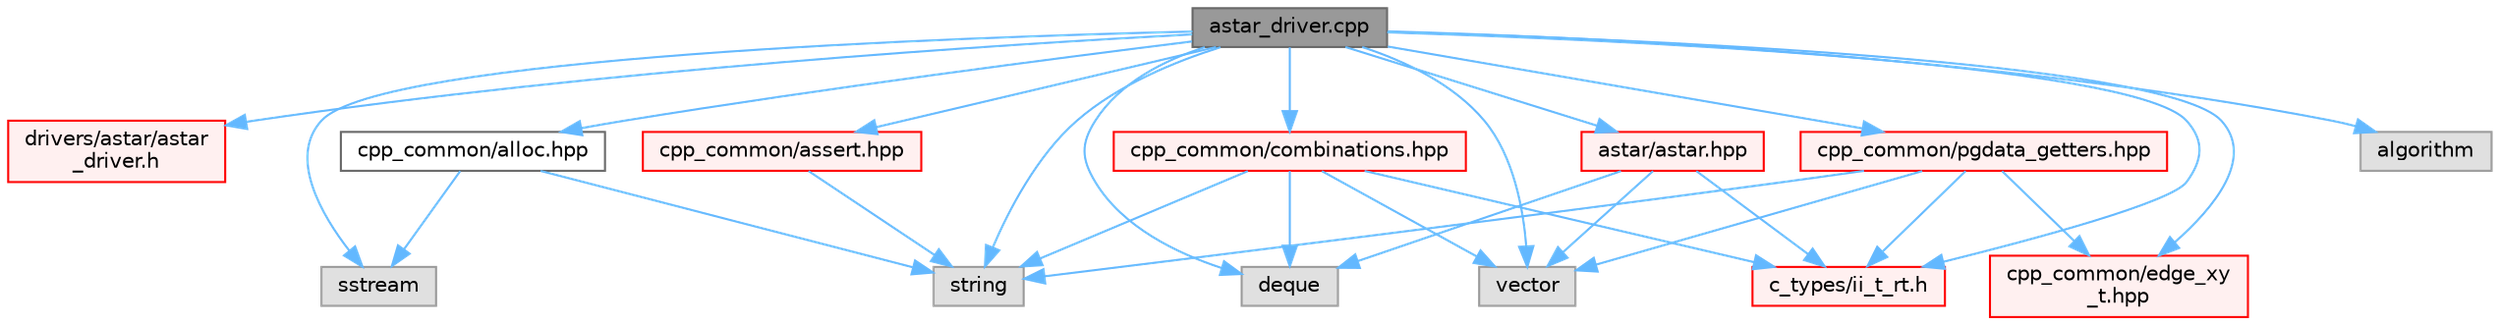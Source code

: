 digraph "astar_driver.cpp"
{
 // LATEX_PDF_SIZE
  bgcolor="transparent";
  edge [fontname=Helvetica,fontsize=10,labelfontname=Helvetica,labelfontsize=10];
  node [fontname=Helvetica,fontsize=10,shape=box,height=0.2,width=0.4];
  Node1 [id="Node000001",label="astar_driver.cpp",height=0.2,width=0.4,color="gray40", fillcolor="grey60", style="filled", fontcolor="black",tooltip=" "];
  Node1 -> Node2 [id="edge1_Node000001_Node000002",color="steelblue1",style="solid",tooltip=" "];
  Node2 [id="Node000002",label="drivers/astar/astar\l_driver.h",height=0.2,width=0.4,color="red", fillcolor="#FFF0F0", style="filled",URL="$astar__driver_8h.html",tooltip=" "];
  Node1 -> Node8 [id="edge2_Node000001_Node000008",color="steelblue1",style="solid",tooltip=" "];
  Node8 [id="Node000008",label="sstream",height=0.2,width=0.4,color="grey60", fillcolor="#E0E0E0", style="filled",tooltip=" "];
  Node1 -> Node9 [id="edge3_Node000001_Node000009",color="steelblue1",style="solid",tooltip=" "];
  Node9 [id="Node000009",label="deque",height=0.2,width=0.4,color="grey60", fillcolor="#E0E0E0", style="filled",tooltip=" "];
  Node1 -> Node10 [id="edge4_Node000001_Node000010",color="steelblue1",style="solid",tooltip=" "];
  Node10 [id="Node000010",label="algorithm",height=0.2,width=0.4,color="grey60", fillcolor="#E0E0E0", style="filled",tooltip=" "];
  Node1 -> Node11 [id="edge5_Node000001_Node000011",color="steelblue1",style="solid",tooltip=" "];
  Node11 [id="Node000011",label="vector",height=0.2,width=0.4,color="grey60", fillcolor="#E0E0E0", style="filled",tooltip=" "];
  Node1 -> Node12 [id="edge6_Node000001_Node000012",color="steelblue1",style="solid",tooltip=" "];
  Node12 [id="Node000012",label="string",height=0.2,width=0.4,color="grey60", fillcolor="#E0E0E0", style="filled",tooltip=" "];
  Node1 -> Node13 [id="edge7_Node000001_Node000013",color="steelblue1",style="solid",tooltip=" "];
  Node13 [id="Node000013",label="astar/astar.hpp",height=0.2,width=0.4,color="red", fillcolor="#FFF0F0", style="filled",URL="$astar_8hpp.html",tooltip=" "];
  Node13 -> Node9 [id="edge8_Node000013_Node000009",color="steelblue1",style="solid",tooltip=" "];
  Node13 -> Node11 [id="edge9_Node000013_Node000011",color="steelblue1",style="solid",tooltip=" "];
  Node13 -> Node44 [id="edge10_Node000013_Node000044",color="steelblue1",style="solid",tooltip=" "];
  Node44 [id="Node000044",label="c_types/ii_t_rt.h",height=0.2,width=0.4,color="red", fillcolor="#FFF0F0", style="filled",URL="$ii__t__rt_8h.html",tooltip=" "];
  Node1 -> Node45 [id="edge11_Node000001_Node000045",color="steelblue1",style="solid",tooltip=" "];
  Node45 [id="Node000045",label="cpp_common/combinations.hpp",height=0.2,width=0.4,color="red", fillcolor="#FFF0F0", style="filled",URL="$combinations_8hpp.html",tooltip=" "];
  Node45 -> Node9 [id="edge12_Node000045_Node000009",color="steelblue1",style="solid",tooltip=" "];
  Node45 -> Node11 [id="edge13_Node000045_Node000011",color="steelblue1",style="solid",tooltip=" "];
  Node45 -> Node12 [id="edge14_Node000045_Node000012",color="steelblue1",style="solid",tooltip=" "];
  Node45 -> Node44 [id="edge15_Node000045_Node000044",color="steelblue1",style="solid",tooltip=" "];
  Node1 -> Node47 [id="edge16_Node000001_Node000047",color="steelblue1",style="solid",tooltip=" "];
  Node47 [id="Node000047",label="cpp_common/pgdata_getters.hpp",height=0.2,width=0.4,color="red", fillcolor="#FFF0F0", style="filled",URL="$pgdata__getters_8hpp.html",tooltip=" "];
  Node47 -> Node12 [id="edge17_Node000047_Node000012",color="steelblue1",style="solid",tooltip=" "];
  Node47 -> Node11 [id="edge18_Node000047_Node000011",color="steelblue1",style="solid",tooltip=" "];
  Node47 -> Node44 [id="edge19_Node000047_Node000044",color="steelblue1",style="solid",tooltip=" "];
  Node47 -> Node37 [id="edge20_Node000047_Node000037",color="steelblue1",style="solid",tooltip=" "];
  Node37 [id="Node000037",label="cpp_common/edge_xy\l_t.hpp",height=0.2,width=0.4,color="red", fillcolor="#FFF0F0", style="filled",URL="$edge__xy__t_8hpp.html",tooltip=" "];
  Node1 -> Node59 [id="edge21_Node000001_Node000059",color="steelblue1",style="solid",tooltip=" "];
  Node59 [id="Node000059",label="cpp_common/alloc.hpp",height=0.2,width=0.4,color="grey40", fillcolor="white", style="filled",URL="$alloc_8hpp.html",tooltip=" "];
  Node59 -> Node12 [id="edge22_Node000059_Node000012",color="steelblue1",style="solid",tooltip=" "];
  Node59 -> Node8 [id="edge23_Node000059_Node000008",color="steelblue1",style="solid",tooltip=" "];
  Node1 -> Node39 [id="edge24_Node000001_Node000039",color="steelblue1",style="solid",tooltip=" "];
  Node39 [id="Node000039",label="cpp_common/assert.hpp",height=0.2,width=0.4,color="red", fillcolor="#FFF0F0", style="filled",URL="$assert_8hpp.html",tooltip="Assertions Handling."];
  Node39 -> Node12 [id="edge25_Node000039_Node000012",color="steelblue1",style="solid",tooltip=" "];
  Node1 -> Node37 [id="edge26_Node000001_Node000037",color="steelblue1",style="solid",tooltip=" "];
  Node1 -> Node44 [id="edge27_Node000001_Node000044",color="steelblue1",style="solid",tooltip=" "];
}

